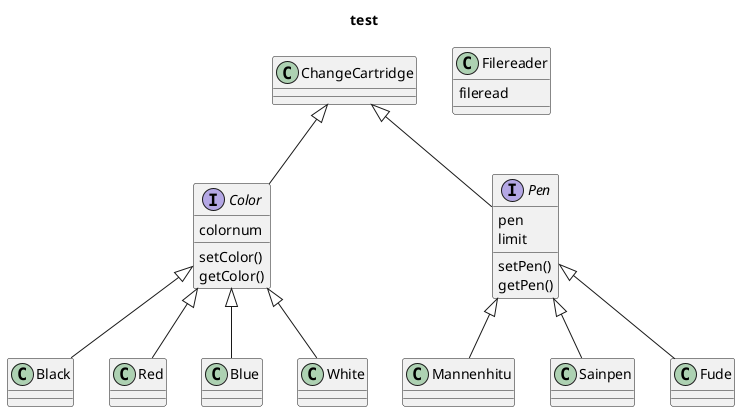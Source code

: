 @startuml
title test
ChangeCartridge <|-- Color
ChangeCartridge <|-- Pen

Pen <|-- Mannenhitu
Pen <|-- Sainpen
Pen <|-- Fude
interface Pen{
    pen
    limit

    setPen()
    getPen()
}
class Mannenhitu
class Sainpen
class Fude

Color <|-- Black
Color <|-- Red
Color <|-- Blue
Color <|-- White

interface Color{
    colornum

    setColor()
    getColor()
}
class Black
class Red
class Blue
class White

class ChangeCartridge{

}

class Filereader{
    fileread
}

@enduml